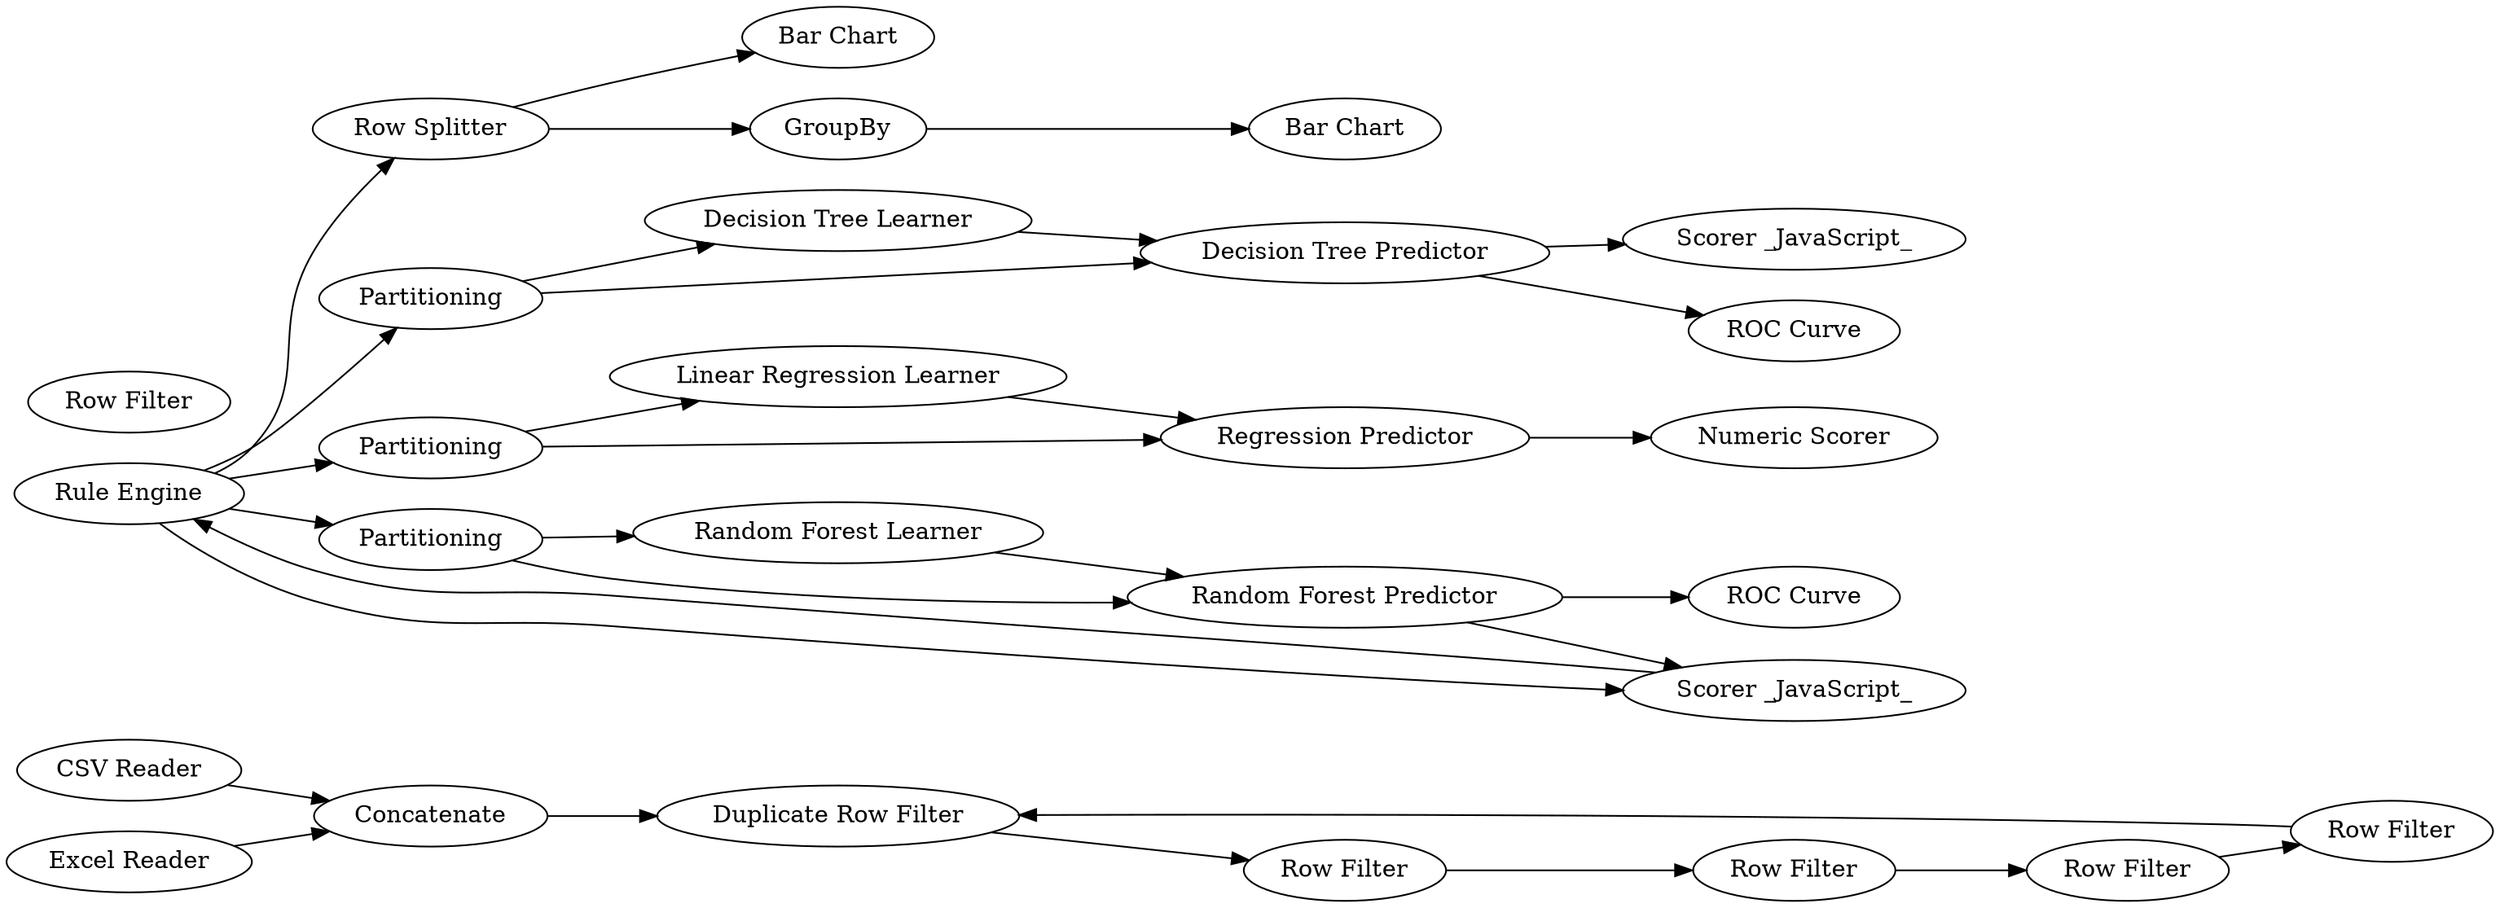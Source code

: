 digraph {
	1 [label="CSV Reader"]
	2 [label="Excel Reader"]
	3 [label=Concatenate]
	6 [label="Row Splitter"]
	7 [label=GroupBy]
	8 [label="Bar Chart"]
	9 [label="Bar Chart"]
	10 [label="Decision Tree Learner"]
	11 [label="Decision Tree Predictor"]
	12 [label="ROC Curve"]
	13 [label=Partitioning]
	19 [label="Random Forest Learner"]
	20 [label="Random Forest Predictor"]
	21 [label=Partitioning]
	22 [label="ROC Curve"]
	23 [label="Linear Regression Learner"]
	24 [label="Regression Predictor"]
	26 [label=Partitioning]
	27 [label="Numeric Scorer"]
	5 [label="Rule Engine"]
	25 [label="Row Filter"]
	28 [label="Row Filter"]
	29 [label="Row Filter"]
	30 [label="Row Filter"]
	31 [label="Duplicate Row Filter"]
	32 [label="Row Filter"]
	33 [label="Missing Value"]
	33 [label="Scorer _JavaScript_"]
	34 [label="Scorer _JavaScript_"]
	25 -> 31
	28 -> 25
	29 -> 28
	30 -> 29
	31 -> 30
	5 -> 33
	33 -> 5
	1 -> 3
	2 -> 3
	3 -> 31
	6 -> 7
	6 -> 9
	7 -> 8
	10 -> 11
	11 -> 12
	11 -> 34
	13 -> 10
	13 -> 11
	19 -> 20
	20 -> 22
	20 -> 33
	21 -> 19
	21 -> 20
	23 -> 24
	24 -> 27
	26 -> 23
	26 -> 24
	5 -> 6
	5 -> 13
	5 -> 26
	5 -> 21
	rankdir=LR
}
